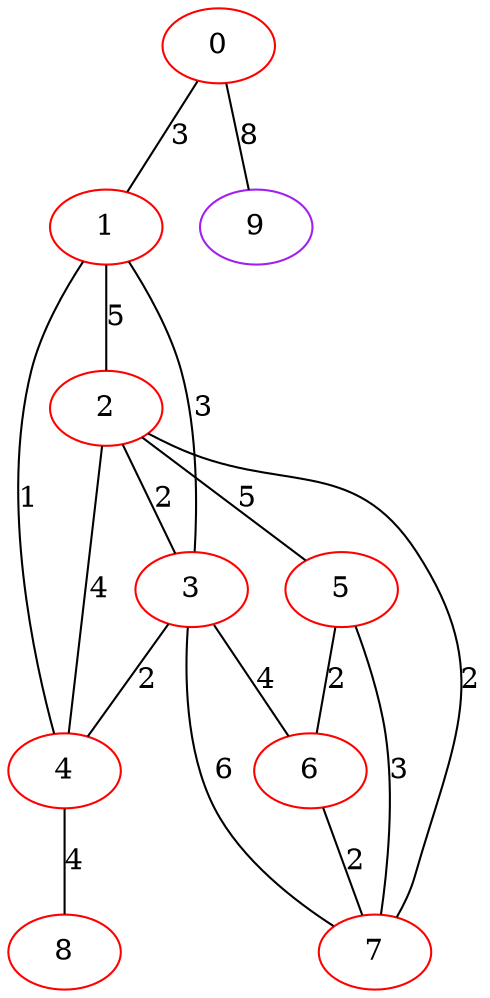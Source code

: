 graph "" {
0 [color=red, weight=1];
1 [color=red, weight=1];
2 [color=red, weight=1];
3 [color=red, weight=1];
4 [color=red, weight=1];
5 [color=red, weight=1];
6 [color=red, weight=1];
7 [color=red, weight=1];
8 [color=red, weight=1];
9 [color=purple, weight=4];
0 -- 1  [key=0, label=3];
0 -- 9  [key=0, label=8];
1 -- 2  [key=0, label=5];
1 -- 3  [key=0, label=3];
1 -- 4  [key=0, label=1];
2 -- 3  [key=0, label=2];
2 -- 4  [key=0, label=4];
2 -- 5  [key=0, label=5];
2 -- 7  [key=0, label=2];
3 -- 4  [key=0, label=2];
3 -- 6  [key=0, label=4];
3 -- 7  [key=0, label=6];
4 -- 8  [key=0, label=4];
5 -- 6  [key=0, label=2];
5 -- 7  [key=0, label=3];
6 -- 7  [key=0, label=2];
}

